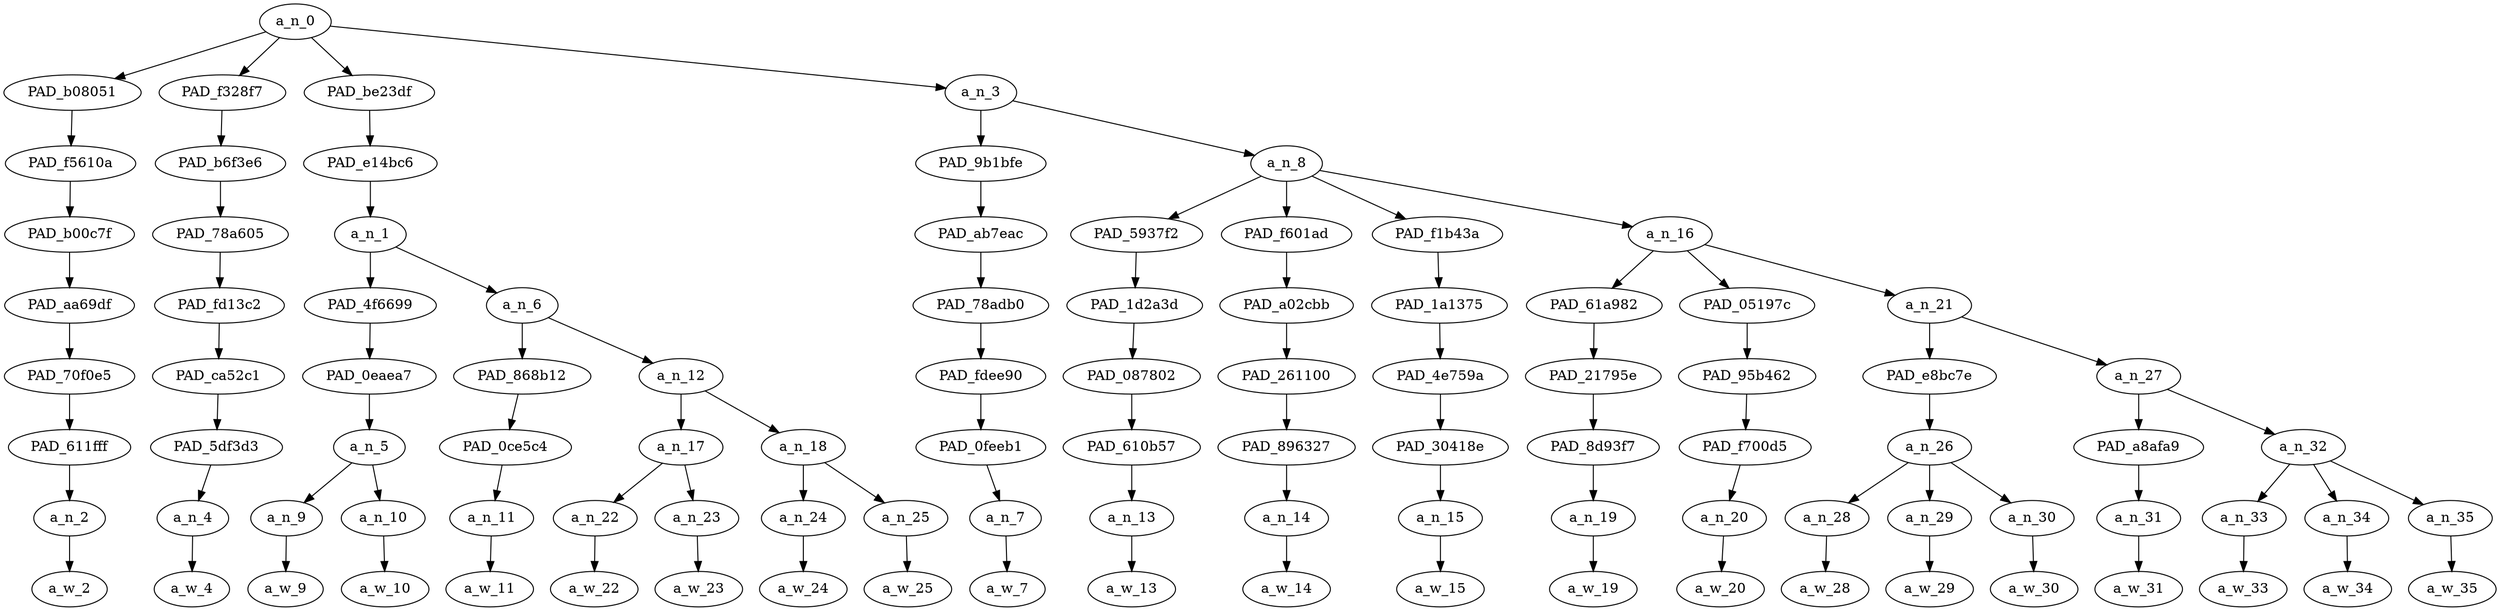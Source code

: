 strict digraph "" {
	a_n_0	[div_dir=1,
		index=0,
		level=8,
		pos="9.838541666666668,8!",
		text_span="[0, 1, 2, 3, 4, 5, 6, 7, 8, 9, 10, 11, 12, 13, 14, 15, 16, 17, 18, 19, 20, 21]",
		value=1.00000001];
	PAD_b08051	[div_dir=-1,
		index=1,
		level=7,
		pos="7.0,7!",
		text_span="[7]",
		value=0.01952399];
	a_n_0 -> PAD_b08051;
	PAD_f328f7	[div_dir=-1,
		index=3,
		level=7,
		pos="21.0,7!",
		text_span="[21]",
		value=0.03167472];
	a_n_0 -> PAD_f328f7;
	PAD_be23df	[div_dir=1,
		index=0,
		level=7,
		pos="1.875,7!",
		text_span="[0, 1, 2, 3, 4, 5, 6]",
		value=0.59751435];
	a_n_0 -> PAD_be23df;
	a_n_3	[div_dir=1,
		index=2,
		level=7,
		pos="9.479166666666668,7!",
		text_span="[8, 9, 10, 11, 12, 13, 14, 15, 16, 17, 18, 19, 20]",
		value=0.35112722];
	a_n_0 -> a_n_3;
	PAD_f5610a	[div_dir=-1,
		index=1,
		level=6,
		pos="7.0,6!",
		text_span="[7]",
		value=0.01952399];
	PAD_b08051 -> PAD_f5610a;
	PAD_b00c7f	[div_dir=-1,
		index=1,
		level=5,
		pos="7.0,5!",
		text_span="[7]",
		value=0.01952399];
	PAD_f5610a -> PAD_b00c7f;
	PAD_aa69df	[div_dir=-1,
		index=2,
		level=4,
		pos="7.0,4!",
		text_span="[7]",
		value=0.01952399];
	PAD_b00c7f -> PAD_aa69df;
	PAD_70f0e5	[div_dir=-1,
		index=3,
		level=3,
		pos="7.0,3!",
		text_span="[7]",
		value=0.01952399];
	PAD_aa69df -> PAD_70f0e5;
	PAD_611fff	[div_dir=-1,
		index=4,
		level=2,
		pos="7.0,2!",
		text_span="[7]",
		value=0.01952399];
	PAD_70f0e5 -> PAD_611fff;
	a_n_2	[div_dir=-1,
		index=7,
		level=1,
		pos="7.0,1!",
		text_span="[7]",
		value=0.01952399];
	PAD_611fff -> a_n_2;
	a_w_2	[div_dir=0,
		index=7,
		level=0,
		pos="7,0!",
		text_span="[7]",
		value=i];
	a_n_2 -> a_w_2;
	PAD_b6f3e6	[div_dir=-1,
		index=4,
		level=6,
		pos="21.0,6!",
		text_span="[21]",
		value=0.03167472];
	PAD_f328f7 -> PAD_b6f3e6;
	PAD_78a605	[div_dir=-1,
		index=7,
		level=5,
		pos="21.0,5!",
		text_span="[21]",
		value=0.03167472];
	PAD_b6f3e6 -> PAD_78a605;
	PAD_fd13c2	[div_dir=-1,
		index=10,
		level=4,
		pos="21.0,4!",
		text_span="[21]",
		value=0.03167472];
	PAD_78a605 -> PAD_fd13c2;
	PAD_ca52c1	[div_dir=-1,
		index=12,
		level=3,
		pos="21.0,3!",
		text_span="[21]",
		value=0.03167472];
	PAD_fd13c2 -> PAD_ca52c1;
	PAD_5df3d3	[div_dir=-1,
		index=14,
		level=2,
		pos="21.0,2!",
		text_span="[21]",
		value=0.03167472];
	PAD_ca52c1 -> PAD_5df3d3;
	a_n_4	[div_dir=-1,
		index=21,
		level=1,
		pos="21.0,1!",
		text_span="[21]",
		value=0.03167472];
	PAD_5df3d3 -> a_n_4;
	a_w_4	[div_dir=0,
		index=21,
		level=0,
		pos="21,0!",
		text_span="[21]",
		value=🗡];
	a_n_4 -> a_w_4;
	PAD_e14bc6	[div_dir=1,
		index=0,
		level=6,
		pos="1.875,6!",
		text_span="[0, 1, 2, 3, 4, 5, 6]",
		value=0.59751435];
	PAD_be23df -> PAD_e14bc6;
	a_n_1	[div_dir=1,
		index=0,
		level=5,
		pos="1.875,5!",
		text_span="[0, 1, 2, 3, 4, 5, 6]",
		value=0.59751435];
	PAD_e14bc6 -> a_n_1;
	PAD_4f6699	[div_dir=1,
		index=0,
		level=4,
		pos="0.5,4!",
		text_span="[0, 1]",
		value=0.41235311];
	a_n_1 -> PAD_4f6699;
	a_n_6	[div_dir=1,
		index=1,
		level=4,
		pos="3.25,4!",
		text_span="[2, 3, 4, 5, 6]",
		value=0.18489444];
	a_n_1 -> a_n_6;
	PAD_0eaea7	[div_dir=1,
		index=0,
		level=3,
		pos="0.5,3!",
		text_span="[0, 1]",
		value=0.41235311];
	PAD_4f6699 -> PAD_0eaea7;
	a_n_5	[div_dir=1,
		index=0,
		level=2,
		pos="0.5,2!",
		text_span="[0, 1]",
		value=0.41235311];
	PAD_0eaea7 -> a_n_5;
	a_n_9	[div_dir=-1,
		index=0,
		level=1,
		pos="0.0,1!",
		text_span="[0]",
		value=0.07106225];
	a_n_5 -> a_n_9;
	a_n_10	[div_dir=1,
		index=1,
		level=1,
		pos="1.0,1!",
		text_span="[1]",
		value=0.34098282];
	a_n_5 -> a_n_10;
	a_w_9	[div_dir=0,
		index=0,
		level=0,
		pos="0,0!",
		text_span="[0]",
		value=a];
	a_n_9 -> a_w_9;
	a_w_10	[div_dir=0,
		index=1,
		level=0,
		pos="1,0!",
		text_span="[1]",
		value=nigga];
	a_n_10 -> a_w_10;
	PAD_868b12	[div_dir=-1,
		index=1,
		level=3,
		pos="2.0,3!",
		text_span="[2]",
		value=0.06083599];
	a_n_6 -> PAD_868b12;
	a_n_12	[div_dir=1,
		index=2,
		level=3,
		pos="4.5,3!",
		text_span="[3, 4, 5, 6]",
		value=0.12396285];
	a_n_6 -> a_n_12;
	PAD_0ce5c4	[div_dir=-1,
		index=1,
		level=2,
		pos="2.0,2!",
		text_span="[2]",
		value=0.06083599];
	PAD_868b12 -> PAD_0ce5c4;
	a_n_11	[div_dir=-1,
		index=2,
		level=1,
		pos="2.0,1!",
		text_span="[2]",
		value=0.06083599];
	PAD_0ce5c4 -> a_n_11;
	a_w_11	[div_dir=0,
		index=2,
		level=0,
		pos="2,0!",
		text_span="[2]",
		value=have];
	a_n_11 -> a_w_11;
	a_n_17	[div_dir=1,
		index=2,
		level=2,
		pos="3.5,2!",
		text_span="[3, 4]",
		value=0.07561096];
	a_n_12 -> a_n_17;
	a_n_18	[div_dir=1,
		index=3,
		level=2,
		pos="5.5,2!",
		text_span="[5, 6]",
		value=0.04818213];
	a_n_12 -> a_n_18;
	a_n_22	[div_dir=1,
		index=3,
		level=1,
		pos="3.0,1!",
		text_span="[3]",
		value=0.03234061];
	a_n_17 -> a_n_22;
	a_n_23	[div_dir=-1,
		index=4,
		level=1,
		pos="4.0,1!",
		text_span="[4]",
		value=0.04317268];
	a_n_17 -> a_n_23;
	a_w_22	[div_dir=0,
		index=3,
		level=0,
		pos="3,0!",
		text_span="[3]",
		value=a1];
	a_n_22 -> a_w_22;
	a_w_23	[div_dir=0,
		index=4,
		level=0,
		pos="4,0!",
		text_span="[4]",
		value=baby];
	a_n_23 -> a_w_23;
	a_n_24	[div_dir=1,
		index=5,
		level=1,
		pos="5.0,1!",
		text_span="[5]",
		value=0.02402722];
	a_n_18 -> a_n_24;
	a_n_25	[div_dir=1,
		index=6,
		level=1,
		pos="6.0,1!",
		text_span="[6]",
		value=0.02401260];
	a_n_18 -> a_n_25;
	a_w_24	[div_dir=0,
		index=5,
		level=0,
		pos="5,0!",
		text_span="[5]",
		value=on];
	a_n_24 -> a_w_24;
	a_w_25	[div_dir=0,
		index=6,
		level=0,
		pos="6,0!",
		text_span="[6]",
		value=me];
	a_n_25 -> a_w_25;
	PAD_9b1bfe	[div_dir=-1,
		index=2,
		level=6,
		pos="8.0,6!",
		text_span="[8]",
		value=0.02546968];
	a_n_3 -> PAD_9b1bfe;
	a_n_8	[div_dir=1,
		index=3,
		level=6,
		pos="10.958333333333334,6!",
		text_span="[9, 10, 11, 12, 13, 14, 15, 16, 17, 18, 19, 20]",
		value=0.32564127];
	a_n_3 -> a_n_8;
	PAD_ab7eac	[div_dir=-1,
		index=2,
		level=5,
		pos="8.0,5!",
		text_span="[8]",
		value=0.02546968];
	PAD_9b1bfe -> PAD_ab7eac;
	PAD_78adb0	[div_dir=-1,
		index=3,
		level=4,
		pos="8.0,4!",
		text_span="[8]",
		value=0.02546968];
	PAD_ab7eac -> PAD_78adb0;
	PAD_fdee90	[div_dir=-1,
		index=4,
		level=3,
		pos="8.0,3!",
		text_span="[8]",
		value=0.02546968];
	PAD_78adb0 -> PAD_fdee90;
	PAD_0feeb1	[div_dir=-1,
		index=5,
		level=2,
		pos="8.0,2!",
		text_span="[8]",
		value=0.02546968];
	PAD_fdee90 -> PAD_0feeb1;
	a_n_7	[div_dir=-1,
		index=8,
		level=1,
		pos="8.0,1!",
		text_span="[8]",
		value=0.02546968];
	PAD_0feeb1 -> a_n_7;
	a_w_7	[div_dir=0,
		index=8,
		level=0,
		pos="8,0!",
		text_span="[8]",
		value=swear];
	a_n_7 -> a_w_7;
	PAD_5937f2	[div_dir=-1,
		index=3,
		level=5,
		pos="9.0,5!",
		text_span="[9]",
		value=0.01869840];
	a_n_8 -> PAD_5937f2;
	PAD_f601ad	[div_dir=-1,
		index=4,
		level=5,
		pos="10.0,5!",
		text_span="[10]",
		value=0.03790522];
	a_n_8 -> PAD_f601ad;
	PAD_f1b43a	[div_dir=-1,
		index=5,
		level=5,
		pos="11.0,5!",
		text_span="[11]",
		value=0.02191630];
	a_n_8 -> PAD_f1b43a;
	a_n_16	[div_dir=1,
		index=6,
		level=5,
		pos="13.833333333333334,5!",
		text_span="[12, 13, 14, 15, 16, 17, 18, 19, 20]",
		value=0.24708813];
	a_n_8 -> a_n_16;
	PAD_1d2a3d	[div_dir=-1,
		index=4,
		level=4,
		pos="9.0,4!",
		text_span="[9]",
		value=0.01869840];
	PAD_5937f2 -> PAD_1d2a3d;
	PAD_087802	[div_dir=-1,
		index=5,
		level=3,
		pos="9.0,3!",
		text_span="[9]",
		value=0.01869840];
	PAD_1d2a3d -> PAD_087802;
	PAD_610b57	[div_dir=-1,
		index=6,
		level=2,
		pos="9.0,2!",
		text_span="[9]",
		value=0.01869840];
	PAD_087802 -> PAD_610b57;
	a_n_13	[div_dir=-1,
		index=9,
		level=1,
		pos="9.0,1!",
		text_span="[9]",
		value=0.01869840];
	PAD_610b57 -> a_n_13;
	a_w_13	[div_dir=0,
		index=9,
		level=0,
		pos="9,0!",
		text_span="[9]",
		value=i1];
	a_n_13 -> a_w_13;
	PAD_a02cbb	[div_dir=-1,
		index=5,
		level=4,
		pos="10.0,4!",
		text_span="[10]",
		value=0.03790522];
	PAD_f601ad -> PAD_a02cbb;
	PAD_261100	[div_dir=-1,
		index=6,
		level=3,
		pos="10.0,3!",
		text_span="[10]",
		value=0.03790522];
	PAD_a02cbb -> PAD_261100;
	PAD_896327	[div_dir=-1,
		index=7,
		level=2,
		pos="10.0,2!",
		text_span="[10]",
		value=0.03790522];
	PAD_261100 -> PAD_896327;
	a_n_14	[div_dir=-1,
		index=10,
		level=1,
		pos="10.0,1!",
		text_span="[10]",
		value=0.03790522];
	PAD_896327 -> a_n_14;
	a_w_14	[div_dir=0,
		index=10,
		level=0,
		pos="10,0!",
		text_span="[10]",
		value=’];
	a_n_14 -> a_w_14;
	PAD_1a1375	[div_dir=-1,
		index=6,
		level=4,
		pos="11.0,4!",
		text_span="[11]",
		value=0.02191630];
	PAD_f1b43a -> PAD_1a1375;
	PAD_4e759a	[div_dir=-1,
		index=7,
		level=3,
		pos="11.0,3!",
		text_span="[11]",
		value=0.02191630];
	PAD_1a1375 -> PAD_4e759a;
	PAD_30418e	[div_dir=-1,
		index=8,
		level=2,
		pos="11.0,2!",
		text_span="[11]",
		value=0.02191630];
	PAD_4e759a -> PAD_30418e;
	a_n_15	[div_dir=-1,
		index=11,
		level=1,
		pos="11.0,1!",
		text_span="[11]",
		value=0.02191630];
	PAD_30418e -> a_n_15;
	a_w_15	[div_dir=0,
		index=11,
		level=0,
		pos="11,0!",
		text_span="[11]",
		value=ll];
	a_n_15 -> a_w_15;
	PAD_61a982	[div_dir=-1,
		index=7,
		level=4,
		pos="12.0,4!",
		text_span="[12]",
		value=0.02586678];
	a_n_16 -> PAD_61a982;
	PAD_05197c	[div_dir=-1,
		index=8,
		level=4,
		pos="13.0,4!",
		text_span="[13]",
		value=0.02298019];
	a_n_16 -> PAD_05197c;
	a_n_21	[div_dir=1,
		index=9,
		level=4,
		pos="16.5,4!",
		text_span="[14, 15, 16, 17, 18, 19, 20]",
		value=0.19810056];
	a_n_16 -> a_n_21;
	PAD_21795e	[div_dir=-1,
		index=8,
		level=3,
		pos="12.0,3!",
		text_span="[12]",
		value=0.02586678];
	PAD_61a982 -> PAD_21795e;
	PAD_8d93f7	[div_dir=-1,
		index=9,
		level=2,
		pos="12.0,2!",
		text_span="[12]",
		value=0.02586678];
	PAD_21795e -> PAD_8d93f7;
	a_n_19	[div_dir=-1,
		index=12,
		level=1,
		pos="12.0,1!",
		text_span="[12]",
		value=0.02586678];
	PAD_8d93f7 -> a_n_19;
	a_w_19	[div_dir=0,
		index=12,
		level=0,
		pos="12,0!",
		text_span="[12]",
		value=take];
	a_n_19 -> a_w_19;
	PAD_95b462	[div_dir=-1,
		index=9,
		level=3,
		pos="13.0,3!",
		text_span="[13]",
		value=0.02298019];
	PAD_05197c -> PAD_95b462;
	PAD_f700d5	[div_dir=-1,
		index=10,
		level=2,
		pos="13.0,2!",
		text_span="[13]",
		value=0.02298019];
	PAD_95b462 -> PAD_f700d5;
	a_n_20	[div_dir=-1,
		index=13,
		level=1,
		pos="13.0,1!",
		text_span="[13]",
		value=0.02298019];
	PAD_f700d5 -> a_n_20;
	a_w_20	[div_dir=0,
		index=13,
		level=0,
		pos="13,0!",
		text_span="[13]",
		value=out];
	a_n_20 -> a_w_20;
	PAD_e8bc7e	[div_dir=1,
		index=10,
		level=3,
		pos="15.0,3!",
		text_span="[14, 15, 16]",
		value=0.07739947];
	a_n_21 -> PAD_e8bc7e;
	a_n_27	[div_dir=1,
		index=11,
		level=3,
		pos="18.0,3!",
		text_span="[17, 18, 19, 20]",
		value=0.12051566];
	a_n_21 -> a_n_27;
	a_n_26	[div_dir=1,
		index=11,
		level=2,
		pos="15.0,2!",
		text_span="[14, 15, 16]",
		value=0.07739947];
	PAD_e8bc7e -> a_n_26;
	a_n_28	[div_dir=1,
		index=14,
		level=1,
		pos="14.0,1!",
		text_span="[14]",
		value=0.01931006];
	a_n_26 -> a_n_28;
	a_n_29	[div_dir=1,
		index=15,
		level=1,
		pos="15.0,1!",
		text_span="[15]",
		value=0.02432925];
	a_n_26 -> a_n_29;
	a_n_30	[div_dir=1,
		index=16,
		level=1,
		pos="16.0,1!",
		text_span="[16]",
		value=0.03352691];
	a_n_26 -> a_n_30;
	a_w_28	[div_dir=0,
		index=14,
		level=0,
		pos="14,0!",
		text_span="[14]",
		value=the];
	a_n_28 -> a_w_28;
	a_w_29	[div_dir=0,
		index=15,
		level=0,
		pos="15,0!",
		text_span="[15]",
		value=whole];
	a_n_29 -> a_w_29;
	a_w_30	[div_dir=0,
		index=16,
		level=0,
		pos="16,0!",
		text_span="[16]",
		value=family];
	a_n_30 -> a_w_30;
	PAD_a8afa9	[div_dir=-1,
		index=12,
		level=2,
		pos="17.0,2!",
		text_span="[17]",
		value=0.02710569];
	a_n_27 -> PAD_a8afa9;
	a_n_32	[div_dir=1,
		index=13,
		level=2,
		pos="19.0,2!",
		text_span="[18, 19, 20]",
		value=0.09338008];
	a_n_27 -> a_n_32;
	a_n_31	[div_dir=-1,
		index=17,
		level=1,
		pos="17.0,1!",
		text_span="[17]",
		value=0.02710569];
	PAD_a8afa9 -> a_n_31;
	a_w_31	[div_dir=0,
		index=17,
		level=0,
		pos="17,0!",
		text_span="[17]",
		value=sorry];
	a_n_31 -> a_w_31;
	a_n_33	[div_dir=1,
		index=18,
		level=1,
		pos="18.0,1!",
		text_span="[18]",
		value=0.02413541];
	a_n_32 -> a_n_33;
	a_n_34	[div_dir=-1,
		index=19,
		level=1,
		pos="19.0,1!",
		text_span="[19]",
		value=0.03829404];
	a_n_32 -> a_n_34;
	a_n_35	[div_dir=-1,
		index=20,
		level=1,
		pos="20.0,1!",
		text_span="[20]",
		value=0.03091232];
	a_n_32 -> a_n_35;
	a_w_33	[div_dir=0,
		index=18,
		level=0,
		pos="18,0!",
		text_span="[18]",
		value=not];
	a_n_33 -> a_w_33;
	a_w_34	[div_dir=0,
		index=19,
		level=0,
		pos="19,0!",
		text_span="[19]",
		value=sorry1];
	a_n_34 -> a_w_34;
	a_w_35	[div_dir=0,
		index=20,
		level=0,
		pos="20,0!",
		text_span="[20]",
		value=😋];
	a_n_35 -> a_w_35;
}
